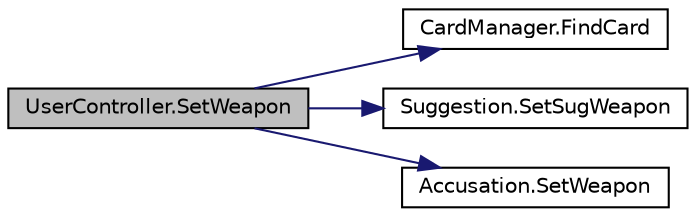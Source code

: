 digraph "UserController.SetWeapon"
{
 // LATEX_PDF_SIZE
  edge [fontname="Helvetica",fontsize="10",labelfontname="Helvetica",labelfontsize="10"];
  node [fontname="Helvetica",fontsize="10",shape=record];
  rankdir="LR";
  Node1 [label="UserController.SetWeapon",height=0.2,width=0.4,color="black", fillcolor="grey75", style="filled", fontcolor="black",tooltip=" "];
  Node1 -> Node2 [color="midnightblue",fontsize="10",style="solid",fontname="Helvetica"];
  Node2 [label="CardManager.FindCard",height=0.2,width=0.4,color="black", fillcolor="white", style="filled",URL="$class_card_manager.html#a124d7d9ab3a0e7c22ca64c15da76d4b1",tooltip=" "];
  Node1 -> Node3 [color="midnightblue",fontsize="10",style="solid",fontname="Helvetica"];
  Node3 [label="Suggestion.SetSugWeapon",height=0.2,width=0.4,color="black", fillcolor="white", style="filled",URL="$class_suggestion.html#a1e1c18344f7cb7b0bde20ad7fa59286c",tooltip=" "];
  Node1 -> Node4 [color="midnightblue",fontsize="10",style="solid",fontname="Helvetica"];
  Node4 [label="Accusation.SetWeapon",height=0.2,width=0.4,color="black", fillcolor="white", style="filled",URL="$class_accusation.html#a8ec681e44a6b354d986656ea54b6dd36",tooltip=" "];
}
